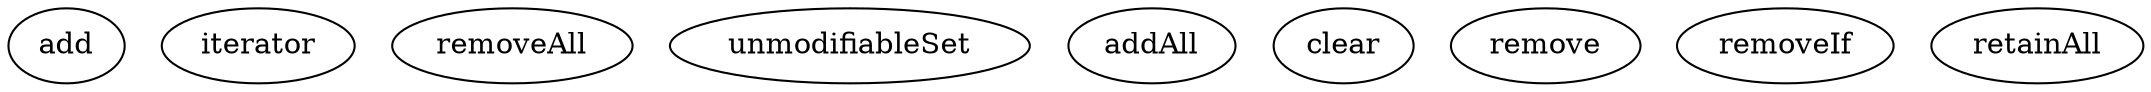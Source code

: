 digraph G {
add;
iterator;
removeAll;
unmodifiableSet;
addAll;
clear;
remove;
removeIf;
retainAll;
}